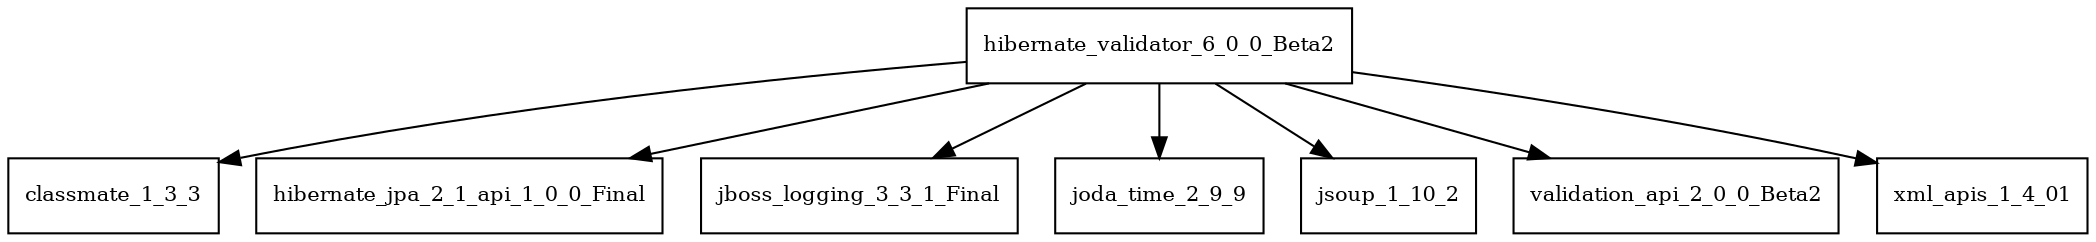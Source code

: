 digraph hibernate_validator_6_0_0_Beta2_dependencies {
  node [shape = box, fontsize=10.0];
  hibernate_validator_6_0_0_Beta2 -> classmate_1_3_3;
  hibernate_validator_6_0_0_Beta2 -> hibernate_jpa_2_1_api_1_0_0_Final;
  hibernate_validator_6_0_0_Beta2 -> jboss_logging_3_3_1_Final;
  hibernate_validator_6_0_0_Beta2 -> joda_time_2_9_9;
  hibernate_validator_6_0_0_Beta2 -> jsoup_1_10_2;
  hibernate_validator_6_0_0_Beta2 -> validation_api_2_0_0_Beta2;
  hibernate_validator_6_0_0_Beta2 -> xml_apis_1_4_01;
}
